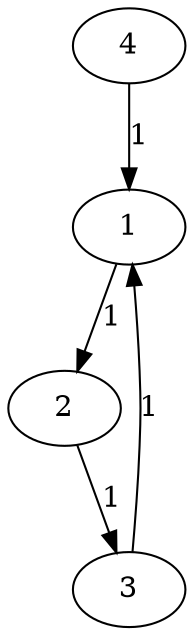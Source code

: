 digraph {
    1 -> 2[label="1", weight="1"];
    2 -> 3[label="1", weight="1"];
    3 -> 1[label="1", weight="1"];
    4 -> 1[label="1", weight="1"];
}